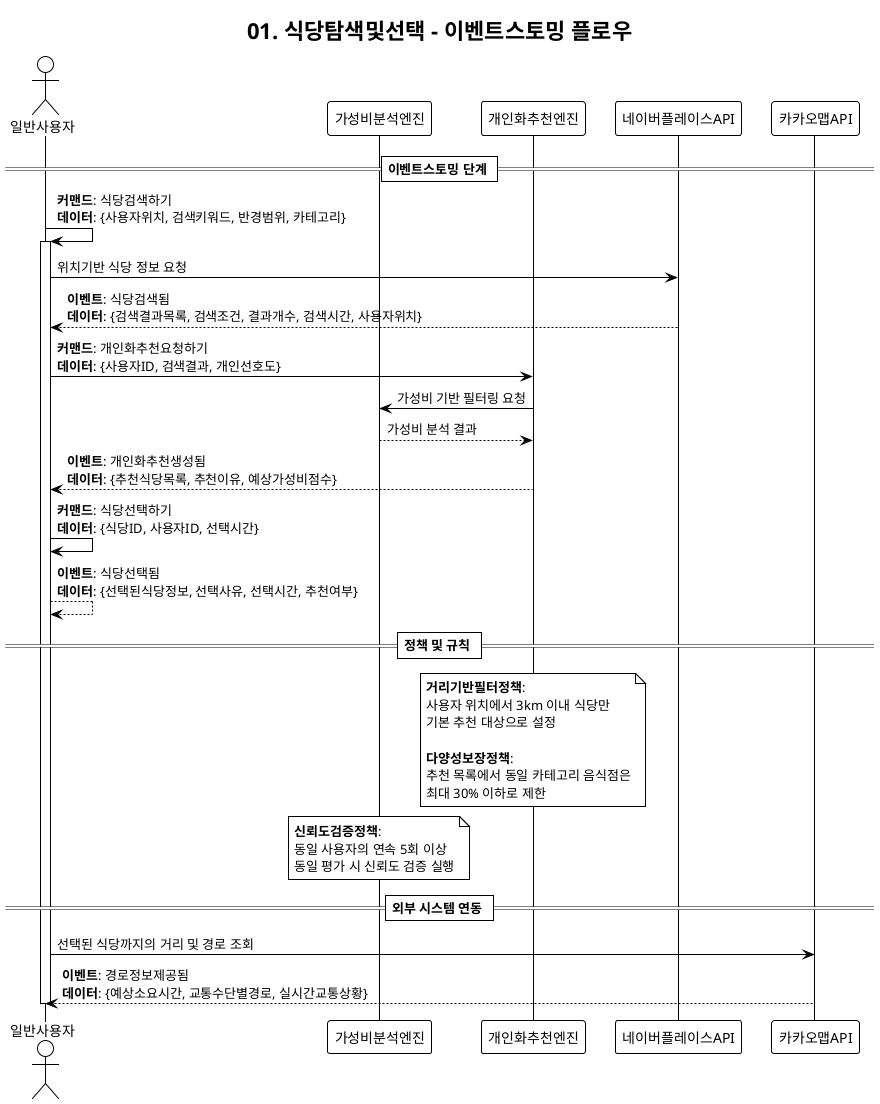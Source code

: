 @startuml 01-식당탐색및선택
!theme mono

title 01. 식당탐색및선택 - 이벤트스토밍 플로우

actor "일반사용자" as User
participant "가성비분석엔진" as AnalysisEngine
participant "개인화추천엔진" as RecommendEngine
participant "네이버플레이스API" as NaverAPI
participant "카카오맵API" as KakaoAPI

== 이벤트스토밍 단계 ==

User -> User : **커맨드**: 식당검색하기\n**데이터**: {사용자위치, 검색키워드, 반경범위, 카테고리}
activate User

User -> NaverAPI : 위치기반 식당 정보 요청
NaverAPI --> User : **이벤트**: 식당검색됨\n**데이터**: {검색결과목록, 검색조건, 결과개수, 검색시간, 사용자위치}

User -> RecommendEngine : **커맨드**: 개인화추천요청하기\n**데이터**: {사용자ID, 검색결과, 개인선호도}
RecommendEngine -> AnalysisEngine : 가성비 기반 필터링 요청
AnalysisEngine --> RecommendEngine : 가성비 분석 결과
RecommendEngine --> User : **이벤트**: 개인화추천생성됨\n**데이터**: {추천식당목록, 추천이유, 예상가성비점수}

User -> User : **커맨드**: 식당선택하기\n**데이터**: {식당ID, 사용자ID, 선택시간}
User --> User : **이벤트**: 식당선택됨\n**데이터**: {선택된식당정보, 선택사유, 선택시간, 추천여부}

== 정책 및 규칙 ==

note over RecommendEngine
**거리기반필터정책**:
사용자 위치에서 3km 이내 식당만
기본 추천 대상으로 설정

**다양성보장정책**:
추천 목록에서 동일 카테고리 음식점은
최대 30% 이하로 제한
end note

note over AnalysisEngine
**신뢰도검증정책**:
동일 사용자의 연속 5회 이상
동일 평가 시 신뢰도 검증 실행
end note

== 외부 시스템 연동 ==

User -> KakaoAPI : 선택된 식당까지의 거리 및 경로 조회
KakaoAPI --> User : **이벤트**: 경로정보제공됨\n**데이터**: {예상소요시간, 교통수단별경로, 실시간교통상황}

deactivate User

@enduml